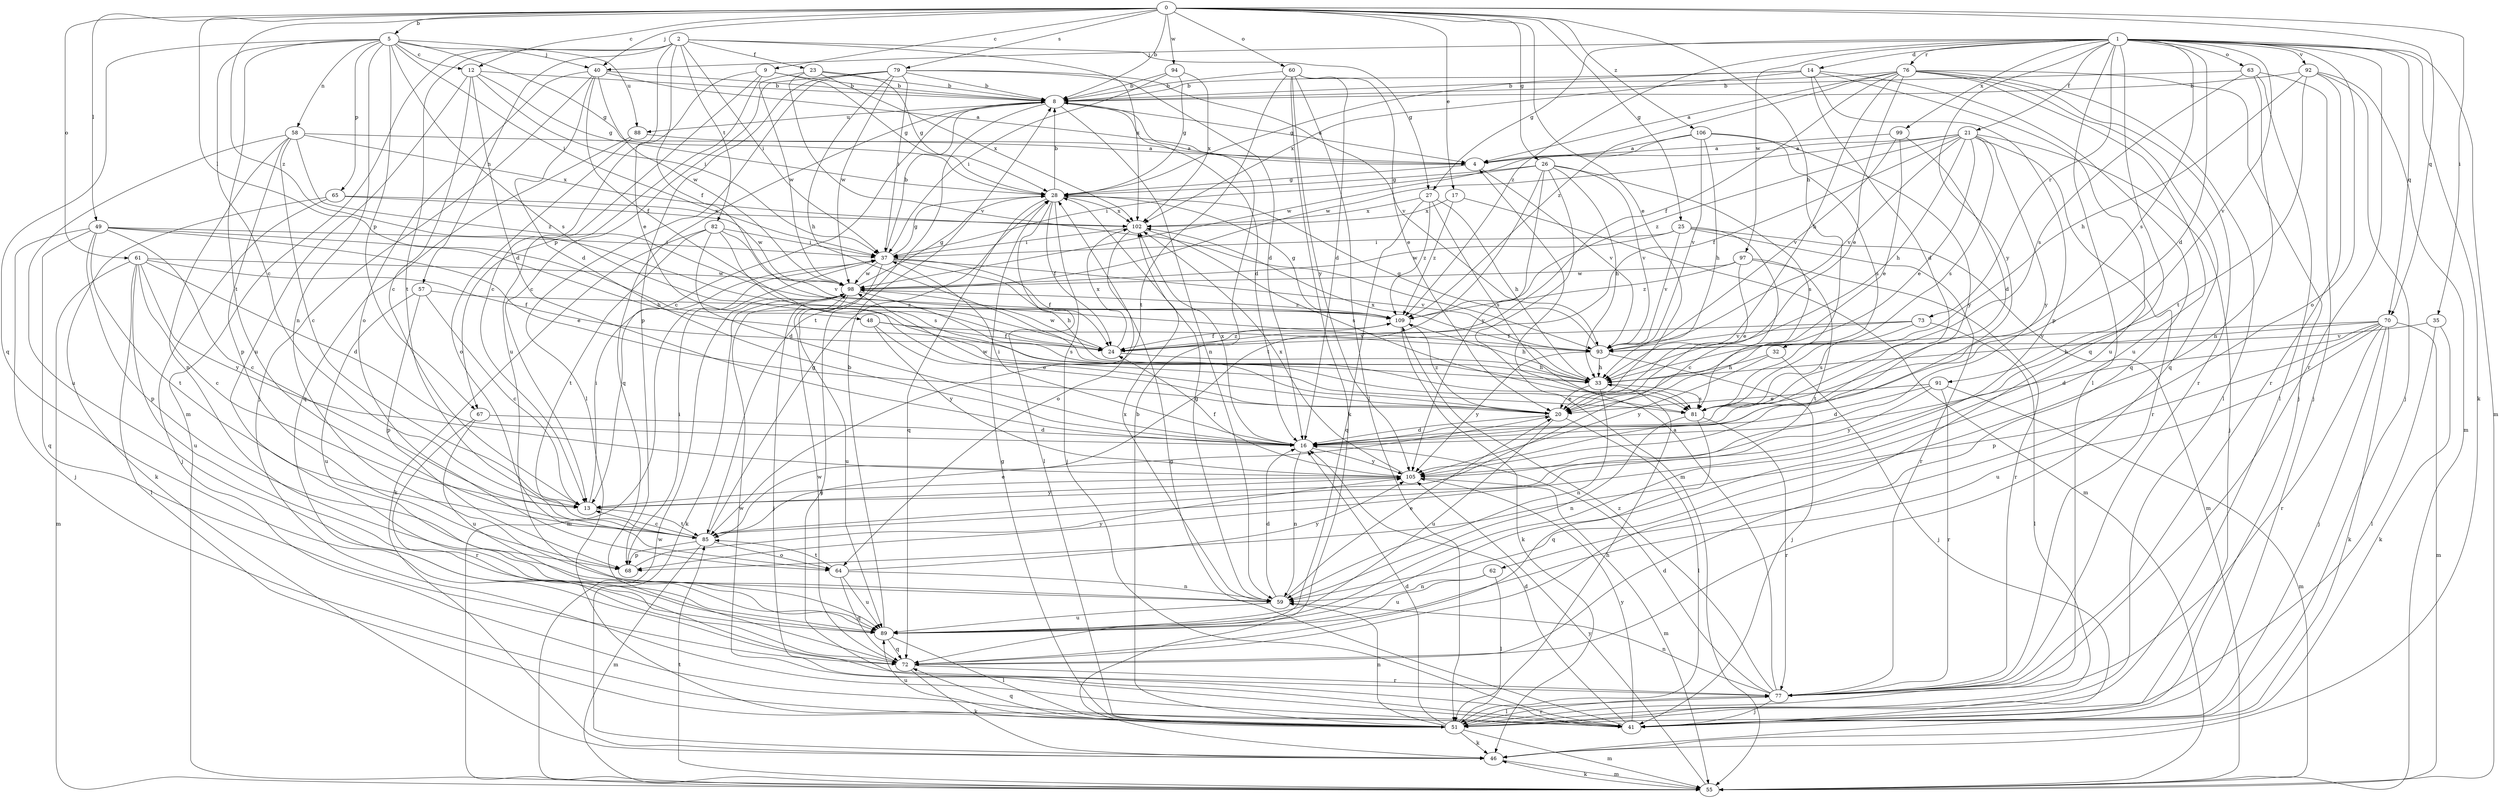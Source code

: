 strict digraph  {
0;
1;
2;
4;
5;
8;
9;
12;
13;
14;
16;
17;
20;
21;
23;
24;
25;
26;
27;
28;
32;
33;
35;
37;
40;
41;
46;
48;
49;
51;
55;
57;
58;
59;
60;
61;
62;
63;
64;
65;
67;
68;
70;
72;
73;
76;
77;
79;
81;
82;
85;
88;
89;
91;
92;
93;
94;
97;
98;
99;
102;
105;
106;
109;
0 -> 5  [label=b];
0 -> 8  [label=b];
0 -> 9  [label=c];
0 -> 12  [label=c];
0 -> 17  [label=e];
0 -> 20  [label=e];
0 -> 25  [label=g];
0 -> 26  [label=g];
0 -> 32  [label=h];
0 -> 35  [label=i];
0 -> 40  [label=j];
0 -> 48  [label=l];
0 -> 49  [label=l];
0 -> 60  [label=o];
0 -> 61  [label=o];
0 -> 70  [label=q];
0 -> 79  [label=s];
0 -> 94  [label=w];
0 -> 106  [label=z];
0 -> 109  [label=z];
1 -> 14  [label=d];
1 -> 16  [label=d];
1 -> 21  [label=f];
1 -> 27  [label=g];
1 -> 40  [label=j];
1 -> 46  [label=k];
1 -> 51  [label=l];
1 -> 55  [label=m];
1 -> 62  [label=o];
1 -> 63  [label=o];
1 -> 70  [label=q];
1 -> 72  [label=q];
1 -> 73  [label=r];
1 -> 76  [label=r];
1 -> 77  [label=r];
1 -> 81  [label=s];
1 -> 91  [label=v];
1 -> 92  [label=v];
1 -> 97  [label=w];
1 -> 99  [label=x];
1 -> 105  [label=y];
1 -> 109  [label=z];
2 -> 20  [label=e];
2 -> 23  [label=f];
2 -> 24  [label=f];
2 -> 27  [label=g];
2 -> 37  [label=i];
2 -> 55  [label=m];
2 -> 57  [label=n];
2 -> 82  [label=t];
2 -> 85  [label=t];
2 -> 102  [label=x];
4 -> 28  [label=g];
4 -> 93  [label=v];
5 -> 12  [label=c];
5 -> 13  [label=c];
5 -> 28  [label=g];
5 -> 37  [label=i];
5 -> 40  [label=j];
5 -> 58  [label=n];
5 -> 59  [label=n];
5 -> 65  [label=p];
5 -> 67  [label=p];
5 -> 72  [label=q];
5 -> 81  [label=s];
5 -> 85  [label=t];
5 -> 88  [label=u];
8 -> 4  [label=a];
8 -> 13  [label=c];
8 -> 16  [label=d];
8 -> 59  [label=n];
8 -> 72  [label=q];
8 -> 85  [label=t];
8 -> 88  [label=u];
9 -> 8  [label=b];
9 -> 13  [label=c];
9 -> 28  [label=g];
9 -> 67  [label=p];
9 -> 89  [label=u];
12 -> 8  [label=b];
12 -> 13  [label=c];
12 -> 16  [label=d];
12 -> 28  [label=g];
12 -> 37  [label=i];
12 -> 89  [label=u];
13 -> 37  [label=i];
13 -> 85  [label=t];
13 -> 105  [label=y];
14 -> 8  [label=b];
14 -> 16  [label=d];
14 -> 28  [label=g];
14 -> 68  [label=p];
14 -> 72  [label=q];
14 -> 89  [label=u];
14 -> 102  [label=x];
16 -> 37  [label=i];
16 -> 59  [label=n];
16 -> 102  [label=x];
16 -> 105  [label=y];
17 -> 55  [label=m];
17 -> 102  [label=x];
17 -> 109  [label=z];
20 -> 16  [label=d];
20 -> 51  [label=l];
20 -> 89  [label=u];
20 -> 98  [label=w];
20 -> 109  [label=z];
21 -> 4  [label=a];
21 -> 20  [label=e];
21 -> 24  [label=f];
21 -> 33  [label=h];
21 -> 41  [label=j];
21 -> 77  [label=r];
21 -> 81  [label=s];
21 -> 93  [label=v];
21 -> 98  [label=w];
21 -> 105  [label=y];
21 -> 109  [label=z];
23 -> 8  [label=b];
23 -> 28  [label=g];
23 -> 93  [label=v];
23 -> 98  [label=w];
23 -> 102  [label=x];
24 -> 33  [label=h];
24 -> 98  [label=w];
24 -> 102  [label=x];
24 -> 109  [label=z];
25 -> 13  [label=c];
25 -> 37  [label=i];
25 -> 55  [label=m];
25 -> 77  [label=r];
25 -> 93  [label=v];
25 -> 98  [label=w];
26 -> 28  [label=g];
26 -> 33  [label=h];
26 -> 37  [label=i];
26 -> 55  [label=m];
26 -> 81  [label=s];
26 -> 85  [label=t];
26 -> 93  [label=v];
26 -> 105  [label=y];
27 -> 33  [label=h];
27 -> 72  [label=q];
27 -> 81  [label=s];
27 -> 102  [label=x];
27 -> 109  [label=z];
28 -> 8  [label=b];
28 -> 24  [label=f];
28 -> 41  [label=j];
28 -> 51  [label=l];
28 -> 72  [label=q];
28 -> 102  [label=x];
32 -> 33  [label=h];
32 -> 41  [label=j];
32 -> 105  [label=y];
33 -> 20  [label=e];
33 -> 59  [label=n];
33 -> 81  [label=s];
33 -> 102  [label=x];
35 -> 46  [label=k];
35 -> 51  [label=l];
35 -> 93  [label=v];
37 -> 8  [label=b];
37 -> 24  [label=f];
37 -> 28  [label=g];
37 -> 33  [label=h];
37 -> 41  [label=j];
37 -> 55  [label=m];
37 -> 93  [label=v];
37 -> 98  [label=w];
40 -> 4  [label=a];
40 -> 8  [label=b];
40 -> 16  [label=d];
40 -> 24  [label=f];
40 -> 41  [label=j];
40 -> 64  [label=o];
40 -> 98  [label=w];
41 -> 16  [label=d];
41 -> 28  [label=g];
41 -> 98  [label=w];
41 -> 105  [label=y];
46 -> 55  [label=m];
48 -> 20  [label=e];
48 -> 24  [label=f];
48 -> 93  [label=v];
48 -> 105  [label=y];
49 -> 13  [label=c];
49 -> 20  [label=e];
49 -> 33  [label=h];
49 -> 37  [label=i];
49 -> 41  [label=j];
49 -> 68  [label=p];
49 -> 72  [label=q];
49 -> 85  [label=t];
51 -> 8  [label=b];
51 -> 16  [label=d];
51 -> 28  [label=g];
51 -> 33  [label=h];
51 -> 46  [label=k];
51 -> 55  [label=m];
51 -> 59  [label=n];
51 -> 72  [label=q];
51 -> 77  [label=r];
51 -> 89  [label=u];
55 -> 46  [label=k];
55 -> 85  [label=t];
55 -> 98  [label=w];
55 -> 105  [label=y];
57 -> 13  [label=c];
57 -> 68  [label=p];
57 -> 89  [label=u];
57 -> 109  [label=z];
58 -> 4  [label=a];
58 -> 13  [label=c];
58 -> 59  [label=n];
58 -> 68  [label=p];
58 -> 89  [label=u];
58 -> 102  [label=x];
58 -> 109  [label=z];
59 -> 16  [label=d];
59 -> 20  [label=e];
59 -> 28  [label=g];
59 -> 89  [label=u];
59 -> 102  [label=x];
60 -> 8  [label=b];
60 -> 16  [label=d];
60 -> 20  [label=e];
60 -> 46  [label=k];
60 -> 51  [label=l];
60 -> 85  [label=t];
60 -> 105  [label=y];
61 -> 13  [label=c];
61 -> 16  [label=d];
61 -> 24  [label=f];
61 -> 51  [label=l];
61 -> 55  [label=m];
61 -> 89  [label=u];
61 -> 98  [label=w];
61 -> 105  [label=y];
62 -> 51  [label=l];
62 -> 59  [label=n];
62 -> 89  [label=u];
63 -> 8  [label=b];
63 -> 41  [label=j];
63 -> 51  [label=l];
63 -> 59  [label=n];
63 -> 81  [label=s];
64 -> 59  [label=n];
64 -> 72  [label=q];
64 -> 85  [label=t];
64 -> 89  [label=u];
64 -> 105  [label=y];
65 -> 41  [label=j];
65 -> 46  [label=k];
65 -> 98  [label=w];
65 -> 102  [label=x];
67 -> 16  [label=d];
67 -> 77  [label=r];
67 -> 89  [label=u];
68 -> 37  [label=i];
68 -> 105  [label=y];
70 -> 16  [label=d];
70 -> 33  [label=h];
70 -> 41  [label=j];
70 -> 46  [label=k];
70 -> 55  [label=m];
70 -> 68  [label=p];
70 -> 77  [label=r];
70 -> 89  [label=u];
70 -> 93  [label=v];
72 -> 46  [label=k];
72 -> 77  [label=r];
72 -> 98  [label=w];
73 -> 24  [label=f];
73 -> 51  [label=l];
73 -> 81  [label=s];
73 -> 93  [label=v];
76 -> 4  [label=a];
76 -> 8  [label=b];
76 -> 20  [label=e];
76 -> 24  [label=f];
76 -> 33  [label=h];
76 -> 41  [label=j];
76 -> 51  [label=l];
76 -> 72  [label=q];
76 -> 77  [label=r];
76 -> 89  [label=u];
76 -> 109  [label=z];
77 -> 4  [label=a];
77 -> 16  [label=d];
77 -> 41  [label=j];
77 -> 51  [label=l];
77 -> 59  [label=n];
77 -> 109  [label=z];
79 -> 8  [label=b];
79 -> 13  [label=c];
79 -> 16  [label=d];
79 -> 33  [label=h];
79 -> 37  [label=i];
79 -> 51  [label=l];
79 -> 68  [label=p];
79 -> 93  [label=v];
79 -> 98  [label=w];
81 -> 59  [label=n];
81 -> 72  [label=q];
81 -> 77  [label=r];
82 -> 16  [label=d];
82 -> 37  [label=i];
82 -> 46  [label=k];
82 -> 81  [label=s];
82 -> 85  [label=t];
82 -> 93  [label=v];
85 -> 13  [label=c];
85 -> 20  [label=e];
85 -> 28  [label=g];
85 -> 55  [label=m];
85 -> 64  [label=o];
85 -> 68  [label=p];
88 -> 4  [label=a];
88 -> 64  [label=o];
88 -> 72  [label=q];
89 -> 8  [label=b];
89 -> 51  [label=l];
89 -> 72  [label=q];
91 -> 16  [label=d];
91 -> 20  [label=e];
91 -> 55  [label=m];
91 -> 77  [label=r];
91 -> 105  [label=y];
92 -> 8  [label=b];
92 -> 33  [label=h];
92 -> 41  [label=j];
92 -> 55  [label=m];
92 -> 77  [label=r];
92 -> 85  [label=t];
93 -> 28  [label=g];
93 -> 33  [label=h];
93 -> 41  [label=j];
93 -> 105  [label=y];
94 -> 8  [label=b];
94 -> 28  [label=g];
94 -> 37  [label=i];
94 -> 102  [label=x];
97 -> 20  [label=e];
97 -> 77  [label=r];
97 -> 85  [label=t];
97 -> 98  [label=w];
97 -> 109  [label=z];
98 -> 28  [label=g];
98 -> 41  [label=j];
98 -> 46  [label=k];
98 -> 81  [label=s];
98 -> 89  [label=u];
98 -> 109  [label=z];
99 -> 4  [label=a];
99 -> 16  [label=d];
99 -> 20  [label=e];
99 -> 93  [label=v];
102 -> 37  [label=i];
102 -> 64  [label=o];
102 -> 81  [label=s];
105 -> 13  [label=c];
105 -> 24  [label=f];
105 -> 55  [label=m];
105 -> 102  [label=x];
106 -> 4  [label=a];
106 -> 33  [label=h];
106 -> 81  [label=s];
106 -> 93  [label=v];
106 -> 98  [label=w];
106 -> 105  [label=y];
109 -> 24  [label=f];
109 -> 28  [label=g];
109 -> 33  [label=h];
109 -> 46  [label=k];
}
